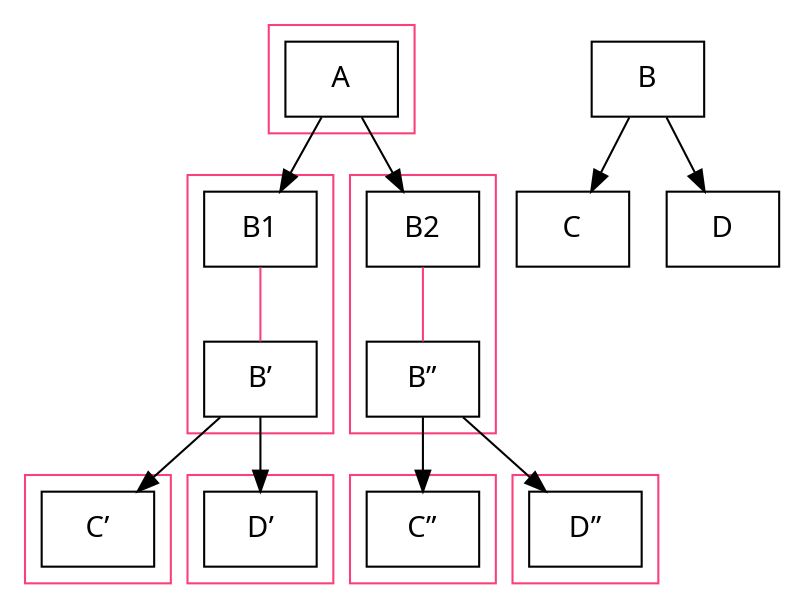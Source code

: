 digraph tree {
  node [fontname="Avenir Next"];
  edge [fontname="Avenir Next"];

  VA [label="A" shape=box]
  VB1 [label="B1" shape=box]
  VB2 [label="B2" shape=box]
  VB [label="B" shape=box]
  VC [label="C" shape=box]
  VD [label="D" shape=box]
  VB_ [label="B’" shape=box]
  VC_ [label="C’" shape=box]
  VD_ [label="D’" shape=box]
  VB__ [label="B”" shape=box]
  VC__ [label="C”" shape=box]
  VD__ [label="D”" shape=box]

  VA -> VB1
  VA -> VB2
  VB1 -> VB_ [dir=none, color="#f94179"]
  VB2 -> VB__ [dir=none, color="#f94179"]
  VB_ -> VC_
  VB_ -> VD_
  VB__ -> VC__
  VB__ -> VD__

  VB -> VC
  VB -> VD

  subgraph cluster0 { color="#f94179"; VA }
  subgraph cluster1 { color="#f94179"; VB1; VB_ }
  subgraph cluster2 { color="#f94179"; VB2; VB__ }
  subgraph cluster3 { color="#f94179"; VC_ }
  subgraph cluster4 { color="#f94179"; VD_ }
  subgraph cluster5 { color="#f94179"; VC__ }
  subgraph cluster6 { color="#f94179"; VD__ }

}
